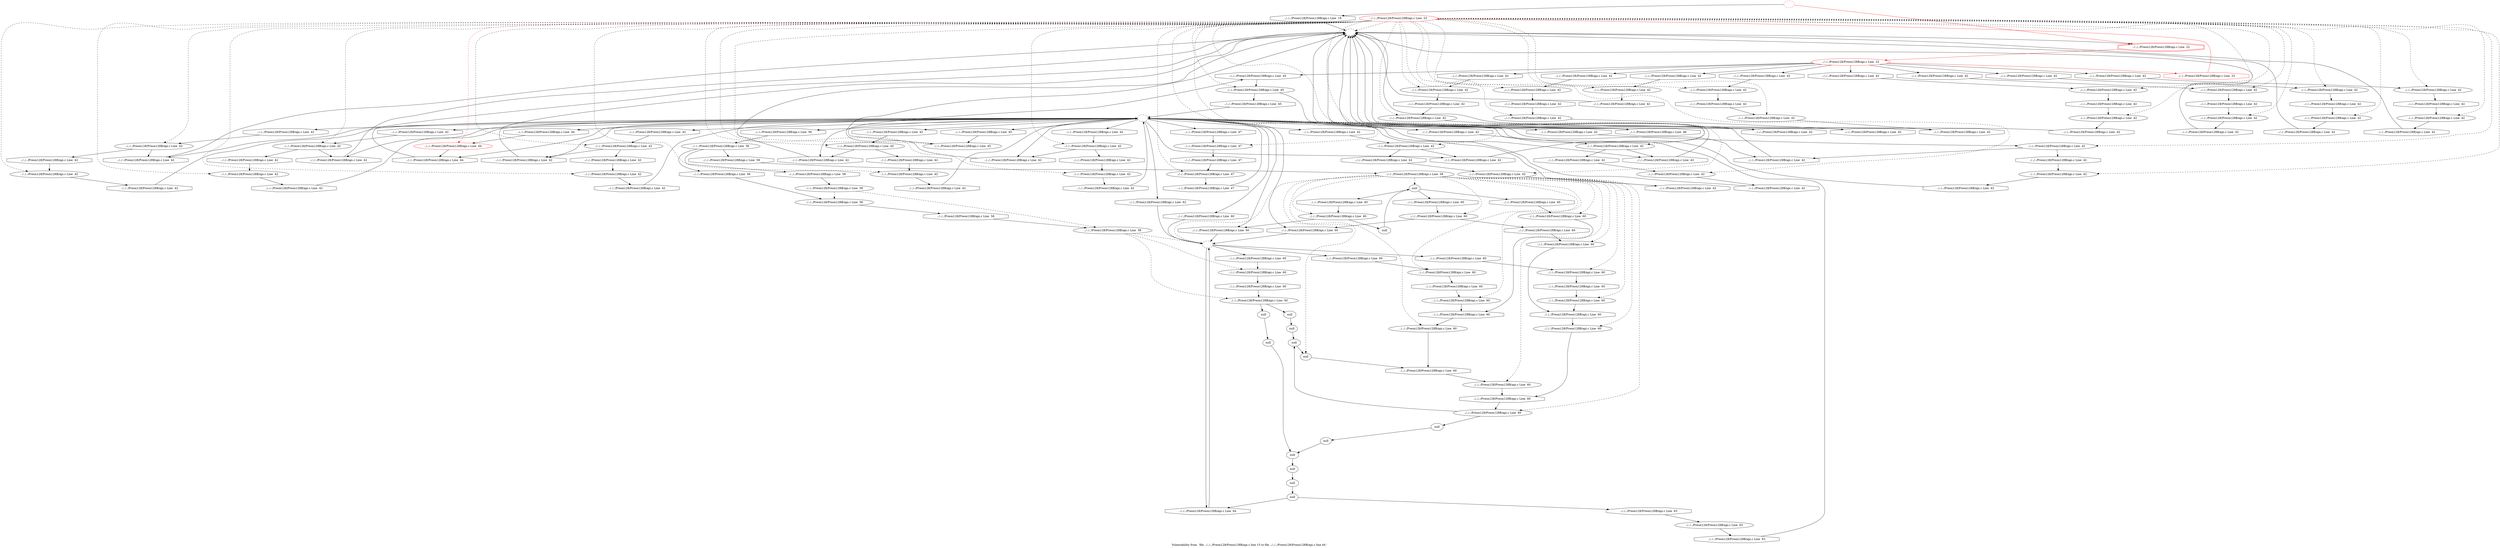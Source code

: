 digraph "Vulnerability from 'file ../../../Preon128/Preon128B/api.c line 15 to file ../../../Preon128/Preon128B/api.c line 44 '  "{
label="Vulnerability from  'file ../../../Preon128/Preon128B/api.c line 15 to file ../../../Preon128/Preon128B/api.c line 44 ' ";
node_1834[shape=ellipse,style=solid,label="../../../Preon128/Preon128B/api.c Line  23", color=red]
node_1829[shape=ellipse,style=dashed,label=""]
"node_1834"->"node_1829" [style=dashed]
node_1926[shape=ellipse,style=solid,label="../../../Preon128/Preon128B/api.c Line  45"]
"node_1834"->"node_1926" [style=dashed]
node_1869[shape=ellipse,style=solid,label="../../../Preon128/Preon128B/api.c Line  42"]
"node_1834"->"node_1869" [style=dashed]
node_1856[shape=ellipse,style=solid,label="../../../Preon128/Preon128B/api.c Line  42"]
"node_1834"->"node_1856" [style=dashed]
node_1883[shape=ellipse,style=solid,label="../../../Preon128/Preon128B/api.c Line  42"]
"node_1834"->"node_1883" [style=dashed]
node_1885[shape=ellipse,style=solid,label="../../../Preon128/Preon128B/api.c Line  42"]
"node_1834"->"node_1885" [style=dashed]
node_1918[shape=ellipse,style=solid,label="../../../Preon128/Preon128B/api.c Line  42"]
"node_1834"->"node_1918" [style=dashed]
node_1867[shape=ellipse,style=solid,label="../../../Preon128/Preon128B/api.c Line  42"]
"node_1834"->"node_1867" [style=dashed]
node_1890[shape=ellipse,style=solid,label="../../../Preon128/Preon128B/api.c Line  42"]
"node_1834"->"node_1890" [style=dashed]
node_1892[shape=ellipse,style=solid,label="../../../Preon128/Preon128B/api.c Line  42"]
"node_1834"->"node_1892" [style=dashed]
node_1860[shape=ellipse,style=solid,label="../../../Preon128/Preon128B/api.c Line  42"]
"node_1834"->"node_1860" [style=dashed]
node_1894[shape=ellipse,style=solid,label="../../../Preon128/Preon128B/api.c Line  42"]
"node_1834"->"node_1894" [style=dashed]
node_1896[shape=ellipse,style=solid,label="../../../Preon128/Preon128B/api.c Line  42"]
"node_1834"->"node_1896" [style=dashed]
node_1862[shape=ellipse,style=solid,label="../../../Preon128/Preon128B/api.c Line  42"]
"node_1834"->"node_1862" [style=dashed]
node_1923[shape=ellipse,style=solid,label="../../../Preon128/Preon128B/api.c Line  44", color=red]
"node_1834"->"node_1923" [color=red, style=dashed]
node_1916[shape=ellipse,style=solid,label="../../../Preon128/Preon128B/api.c Line  42"]
"node_1834"->"node_1916" [style=dashed]
node_1881[shape=ellipse,style=solid,label="../../../Preon128/Preon128B/api.c Line  42"]
"node_1834"->"node_1881" [style=dashed]
node_1840[shape=ellipse,style=solid,label="../../../Preon128/Preon128B/api.c Line  42"]
"node_1834"->"node_1840" [style=dashed]
node_1901[shape=ellipse,style=solid,label="../../../Preon128/Preon128B/api.c Line  42"]
"node_1834"->"node_1901" [style=dashed]
node_1903[shape=ellipse,style=solid,label="../../../Preon128/Preon128B/api.c Line  42"]
"node_1834"->"node_1903" [style=dashed]
node_1905[shape=ellipse,style=solid,label="../../../Preon128/Preon128B/api.c Line  42"]
"node_1834"->"node_1905" [style=dashed]
node_1838[shape=ellipse,style=solid,label="../../../Preon128/Preon128B/api.c Line  42"]
"node_1834"->"node_1838" [style=dashed]
node_1874[shape=ellipse,style=solid,label="../../../Preon128/Preon128B/api.c Line  42"]
"node_1834"->"node_1874" [style=dashed]
node_1836[shape=ellipse,style=solid,label="../../../Preon128/Preon128B/api.c Line  42"]
"node_1834"->"node_1836" [style=dashed]
node_1858[shape=ellipse,style=solid,label="../../../Preon128/Preon128B/api.c Line  42"]
"node_1834"->"node_1858" [style=dashed]
node_1928[shape=ellipse,style=solid,label="../../../Preon128/Preon128B/api.c Line  45"]
"node_1834"->"node_1928" [style=dashed]
node_1849[shape=ellipse,style=solid,label="../../../Preon128/Preon128B/api.c Line  42"]
"node_1834"->"node_1849" [style=dashed]
node_1932[shape=ellipse,style=solid,label="../../../Preon128/Preon128B/api.c Line  47"]
"node_1834"->"node_1932" [style=dashed]
node_1872[shape=ellipse,style=solid,label="../../../Preon128/Preon128B/api.c Line  42"]
"node_1834"->"node_1872" [style=dashed]
node_1907[shape=ellipse,style=solid,label="../../../Preon128/Preon128B/api.c Line  42"]
"node_1834"->"node_1907" [style=dashed]
node_1847[shape=ellipse,style=solid,label="../../../Preon128/Preon128B/api.c Line  42"]
"node_1834"->"node_1847" [style=dashed]
node_1879[shape=ellipse,style=solid,label="../../../Preon128/Preon128B/api.c Line  42"]
"node_1834"->"node_1879" [style=dashed]
node_1934[shape=ellipse,style=solid,label="../../../Preon128/Preon128B/api.c Line  47"]
"node_1834"->"node_1934" [style=dashed]
node_1845[shape=ellipse,style=solid,label="../../../Preon128/Preon128B/api.c Line  42"]
"node_1834"->"node_1845" [style=dashed]
node_1914[shape=ellipse,style=solid,label="../../../Preon128/Preon128B/api.c Line  42"]
"node_1834"->"node_1914" [style=dashed]
node_1912[shape=ellipse,style=solid,label="../../../Preon128/Preon128B/api.c Line  42"]
"node_1834"->"node_1912" [style=dashed]
node_1851[shape=ellipse,style=solid,label="../../../Preon128/Preon128B/api.c Line  42"]
"node_1834"->"node_1851" [style=dashed]
node_1833[shape=doubleoctagon,style=solid,label="../../../Preon128/Preon128B/api.c Line  22", color=red]
node_1832[shape=ellipse,style=solid,label="../../../Preon128/Preon128B/api.c Line  22", color=red]
"node_1833"->"node_1832" [color=red]
node_1868[shape=octagon,style=solid,label="../../../Preon128/Preon128B/api.c Line  42"]
"node_1832"->"node_1868"
node_1891[shape=octagon,style=solid,label="../../../Preon128/Preon128B/api.c Line  42"]
"node_1832"->"node_1891"
node_1835[shape=octagon,style=solid,label="../../../Preon128/Preon128B/api.c Line  23", color=red]
"node_1832"->"node_1835" [color=red]
node_1880[shape=octagon,style=solid,label="../../../Preon128/Preon128B/api.c Line  42"]
"node_1832"->"node_1880"
node_1902[shape=octagon,style=solid,label="../../../Preon128/Preon128B/api.c Line  42"]
"node_1832"->"node_1902"
node_1857[shape=octagon,style=solid,label="../../../Preon128/Preon128B/api.c Line  42"]
"node_1832"->"node_1857"
node_1837[shape=octagon,style=solid,label="../../../Preon128/Preon128B/api.c Line  42"]
"node_1832"->"node_1837"
node_1929[shape=octagon,style=solid,label="../../../Preon128/Preon128B/api.c Line  45"]
"node_1832"->"node_1929"
node_1846[shape=octagon,style=solid,label="../../../Preon128/Preon128B/api.c Line  42"]
"node_1832"->"node_1846"
node_1913[shape=octagon,style=solid,label="../../../Preon128/Preon128B/api.c Line  42"]
"node_1832"->"node_1913"
node_1831[shape=ellipse,style=dashed,label="", color=red]
"node_1831"->"node_1833" [color=red]
node_1830[shape=octagon,style=solid,label="../../../Preon128/Preon128B/api.c Line  19"]
"node_1831"->"node_1830"
"node_1830"->"node_1829"
"node_1829"->"node_1833"
node_1828[shape=ellipse,style=dashed,label=""]
node_1927[shape=octagon,style=solid,label="../../../Preon128/Preon128B/api.c Line  45"]
"node_1828"->"node_1927"
node_1924[shape=octagon,style=solid,label="../../../Preon128/Preon128B/api.c Line  44"]
"node_1828"->"node_1924"
node_1925[shape=octagon,style=solid,label="../../../Preon128/Preon128B/api.c Line  44"]
"node_1828"->"node_1925"
node_1884[shape=octagon,style=solid,label="../../../Preon128/Preon128B/api.c Line  42"]
"node_1828"->"node_1884"
node_1992[shape=octagon,style=solid,label="../../../Preon128/Preon128B/api.c Line  62"]
"node_1828"->"node_1992"
node_1865[shape=octagon,style=solid,label="../../../Preon128/Preon128B/api.c Line  42"]
"node_1828"->"node_1865"
node_1888[shape=octagon,style=solid,label="../../../Preon128/Preon128B/api.c Line  42"]
"node_1828"->"node_1888"
node_1877[shape=octagon,style=solid,label="../../../Preon128/Preon128B/api.c Line  42"]
"node_1828"->"node_1877"
node_1895[shape=octagon,style=solid,label="../../../Preon128/Preon128B/api.c Line  42"]
"node_1828"->"node_1895"
node_1899[shape=octagon,style=solid,label="../../../Preon128/Preon128B/api.c Line  42"]
"node_1828"->"node_1899"
node_1917[shape=octagon,style=solid,label="../../../Preon128/Preon128B/api.c Line  42"]
"node_1828"->"node_1917"
node_1861[shape=octagon,style=solid,label="../../../Preon128/Preon128B/api.c Line  42"]
"node_1828"->"node_1861"
node_1839[shape=octagon,style=solid,label="../../../Preon128/Preon128B/api.c Line  42"]
"node_1828"->"node_1839"
node_1854[shape=octagon,style=solid,label="../../../Preon128/Preon128B/api.c Line  42"]
"node_1828"->"node_1854"
node_1921[shape=octagon,style=solid,label="../../../Preon128/Preon128B/api.c Line  42"]
"node_1828"->"node_1921"
node_1843[shape=octagon,style=solid,label="../../../Preon128/Preon128B/api.c Line  42"]
"node_1828"->"node_1843"
node_1966[shape=octagon,style=solid,label="../../../Preon128/Preon128B/api.c Line  60"]
"node_1828"->"node_1966"
node_1850[shape=octagon,style=solid,label="../../../Preon128/Preon128B/api.c Line  42"]
"node_1828"->"node_1850"
node_1931[shape=octagon,style=solid,label="../../../Preon128/Preon128B/api.c Line  46"]
"node_1828"->"node_1931"
node_1933[shape=octagon,style=solid,label="../../../Preon128/Preon128B/api.c Line  47"]
"node_1828"->"node_1933"
node_1906[shape=octagon,style=solid,label="../../../Preon128/Preon128B/api.c Line  42"]
"node_1828"->"node_1906"
node_1983[shape=octagon,style=solid,label="../../../Preon128/Preon128B/api.c Line  60"]
"node_1828"->"node_1983"
node_1910[shape=octagon,style=solid,label="../../../Preon128/Preon128B/api.c Line  42"]
"node_1828"->"node_1910"
node_1937[shape=octagon,style=solid,label="../../../Preon128/Preon128B/api.c Line  56"]
"node_1828"->"node_1937"
node_1945[shape=octagon,style=solid,label="../../../Preon128/Preon128B/api.c Line  60"]
"node_1828"->"node_1945"
node_1873[shape=octagon,style=solid,label="../../../Preon128/Preon128B/api.c Line  42"]
"node_1828"->"node_1873"
"node_1926"->"node_1929"
"node_1927"->"node_1926"
"node_1868"->"node_1867"
node_1878[shape=octagon,style=solid,label="../../../Preon128/Preon128B/api.c Line  42"]
"node_1869"->"node_1878"
node_1954[shape=ellipse,style=solid,label="../../../Preon128/Preon128B/api.c Line  58"]
node_1960[shape=ellipse,style=solid,label="../../../Preon128/Preon128B/api.c Line  60"]
"node_1954"->"node_1960" [style=dashed]
node_1969[shape=ellipse,style=solid,label="null"]
"node_1954"->"node_1969" [style=dashed]
node_1962[shape=ellipse,style=solid,label="../../../Preon128/Preon128B/api.c Line  60"]
"node_1954"->"node_1962" [style=dashed]
node_1964[shape=ellipse,style=solid,label="../../../Preon128/Preon128B/api.c Line  60"]
"node_1954"->"node_1964" [style=dashed]
node_1971[shape=ellipse,style=solid,label="../../../Preon128/Preon128B/api.c Line  60"]
"node_1954"->"node_1971" [style=dashed]
node_1973[shape=ellipse,style=solid,label="../../../Preon128/Preon128B/api.c Line  60"]
"node_1954"->"node_1973" [style=dashed]
node_1975[shape=ellipse,style=solid,label="../../../Preon128/Preon128B/api.c Line  60"]
"node_1954"->"node_1975" [style=dashed]
node_1977[shape=ellipse,style=solid,label="../../../Preon128/Preon128B/api.c Line  60"]
"node_1954"->"node_1977" [style=dashed]
node_1979[shape=ellipse,style=solid,label="../../../Preon128/Preon128B/api.c Line  60"]
"node_1954"->"node_1979" [style=dashed]
node_1967[shape=ellipse,style=solid,label="../../../Preon128/Preon128B/api.c Line  60"]
"node_1954"->"node_1967" [style=dashed]
node_1981[shape=ellipse,style=solid,label="../../../Preon128/Preon128B/api.c Line  60"]
"node_1954"->"node_1981" [style=dashed]
node_1984[shape=ellipse,style=solid,label="../../../Preon128/Preon128B/api.c Line  60"]
"node_1954"->"node_1984" [style=dashed]
node_1958[shape=ellipse,style=solid,label="../../../Preon128/Preon128B/api.c Line  60"]
"node_1954"->"node_1958" [style=dashed]
node_1944[shape=ellipse,style=dashed,label=""]
"node_1954"->"node_1944" [style=dashed]
node_1986[shape=ellipse,style=solid,label="null"]
"node_1954"->"node_1986" [style=dashed]
node_1955[shape=octagon,style=solid,label="../../../Preon128/Preon128B/api.c Line  58"]
"node_1955"->"node_1954"
node_1859[shape=octagon,style=solid,label="../../../Preon128/Preon128B/api.c Line  42"]
"node_1856"->"node_1859"
"node_1924"->"node_1923"
"node_1925"->"node_1829"
node_1882[shape=octagon,style=solid,label="../../../Preon128/Preon128B/api.c Line  42"]
"node_1882"->"node_1881"
node_1886[shape=octagon,style=solid,label="../../../Preon128/Preon128B/api.c Line  42"]
"node_1883"->"node_1886"
"node_1883"->"node_1888"
"node_1884"->"node_1883"
node_1887[shape=octagon,style=solid,label="../../../Preon128/Preon128B/api.c Line  42"]
"node_1885"->"node_1887"
"node_1886"->"node_1885"
"node_1887"->"node_1828"
"node_1992"->"node_1944"
node_1993[shape=ellipse,style=solid,label="../../../Preon128/Preon128B/api.c Line  63"]
node_1995[shape=octagon,style=solid,label="../../../Preon128/Preon128B/api.c Line  63"]
"node_1993"->"node_1995"
node_1994[shape=octagon,style=solid,label="../../../Preon128/Preon128B/api.c Line  63"]
"node_1994"->"node_1993"
node_1959[shape=octagon,style=solid,label="../../../Preon128/Preon128B/api.c Line  60"]
"node_1960"->"node_1959"
node_1961[shape=octagon,style=solid,label="../../../Preon128/Preon128B/api.c Line  60"]
"node_1961"->"node_1960"
node_1855[shape=octagon,style=solid,label="../../../Preon128/Preon128B/api.c Line  42"]
"node_1855"->"node_1829"
node_1920[shape=octagon,style=solid,label="../../../Preon128/Preon128B/api.c Line  42"]
"node_1918"->"node_1920"
node_1919[shape=octagon,style=solid,label="../../../Preon128/Preon128B/api.c Line  42"]
"node_1919"->"node_1918"
node_1946[shape=ellipse,style=solid,label="../../../Preon128/Preon128B/api.c Line  60"]
node_1949[shape=octagon,style=solid,label="../../../Preon128/Preon128B/api.c Line  60"]
"node_1946"->"node_1949"
node_1947[shape=octagon,style=solid,label="../../../Preon128/Preon128B/api.c Line  60"]
"node_1947"->"node_1946"
node_1968[shape=octagon,style=solid,label="../../../Preon128/Preon128B/api.c Line  60"]
"node_1968"->"node_1967"
"node_1969"->"node_1968"
node_1974[shape=octagon,style=solid,label="../../../Preon128/Preon128B/api.c Line  60"]
"node_1969"->"node_1974"
node_1985[shape=octagon,style=solid,label="../../../Preon128/Preon128B/api.c Line  60"]
"node_1969"->"node_1985"
node_1970[shape=octagon,style=solid,label="null"]
"node_1970"->"node_1969"
"node_1865"->"node_1829"
"node_1888"->"node_1829"
node_1889[shape=octagon,style=solid,label="../../../Preon128/Preon128B/api.c Line  42"]
"node_1889"->"node_1829"
node_1870[shape=octagon,style=solid,label="../../../Preon128/Preon128B/api.c Line  42"]
"node_1867"->"node_1870"
node_1864[shape=octagon,style=solid,label="../../../Preon128/Preon128B/api.c Line  42"]
"node_1864"->"node_1828"
node_1893[shape=octagon,style=solid,label="../../../Preon128/Preon128B/api.c Line  42"]
"node_1890"->"node_1893"
"node_1891"->"node_1890"
node_1900[shape=octagon,style=solid,label="../../../Preon128/Preon128B/api.c Line  42"]
"node_1892"->"node_1900"
"node_1893"->"node_1892"
"node_1860"->"node_1865"
node_1863[shape=octagon,style=solid,label="../../../Preon128/Preon128B/api.c Line  42"]
"node_1860"->"node_1863"
node_1875[shape=octagon,style=solid,label="../../../Preon128/Preon128B/api.c Line  42"]
"node_1875"->"node_1874"
"node_1877"->"node_1829"
"node_1863"->"node_1862"
node_1897[shape=octagon,style=solid,label="../../../Preon128/Preon128B/api.c Line  42"]
"node_1894"->"node_1897"
"node_1894"->"node_1899"
"node_1895"->"node_1894"
node_1956[shape=ellipse,style=solid,label="null"]
node_1989[shape=octagon,style=solid,label="null"]
"node_1956"->"node_1989"
node_1957[shape=octagon,style=solid,label="null"]
"node_1957"->"node_1956"
node_1898[shape=octagon,style=solid,label="../../../Preon128/Preon128B/api.c Line  42"]
"node_1896"->"node_1898"
"node_1897"->"node_1896"
"node_1862"->"node_1864"
"node_1898"->"node_1828"
"node_1899"->"node_1829"
node_1922[shape=octagon,style=solid,label="../../../Preon128/Preon128B/api.c Line  42"]
"node_1922"->"node_1829"
"node_1923"->"node_1925"
"node_1916"->"node_1919"
"node_1916"->"node_1921"
"node_1917"->"node_1916"
node_1852[shape=octagon,style=solid,label="../../../Preon128/Preon128B/api.c Line  42"]
"node_1852"->"node_1851"
"node_1835"->"node_1834" [color=red]
node_1842[shape=octagon,style=solid,label="../../../Preon128/Preon128B/api.c Line  42"]
"node_1842"->"node_1828"
node_1841[shape=octagon,style=solid,label="../../../Preon128/Preon128B/api.c Line  42"]
"node_1841"->"node_1840"
"node_1962"->"node_1961"
node_1963[shape=octagon,style=solid,label="../../../Preon128/Preon128B/api.c Line  60"]
"node_1963"->"node_1962"
"node_1964"->"node_1963"
node_1965[shape=octagon,style=solid,label="../../../Preon128/Preon128B/api.c Line  60"]
"node_1965"->"node_1964"
"node_1861"->"node_1860"
node_1948[shape=ellipse,style=solid,label="../../../Preon128/Preon128B/api.c Line  60"]
node_1951[shape=octagon,style=solid,label="null"]
"node_1948"->"node_1951"
node_1953[shape=octagon,style=solid,label="null"]
"node_1948"->"node_1953"
"node_1949"->"node_1948"
"node_1880"->"node_1879"
"node_1881"->"node_1889"
"node_1870"->"node_1869"
"node_1840"->"node_1842"
"node_1839"->"node_1838"
node_1938[shape=ellipse,style=solid,label="../../../Preon128/Preon128B/api.c Line  58"]
node_1940[shape=ellipse,style=solid,label="../../../Preon128/Preon128B/api.c Line  58"]
"node_1938"->"node_1940" [style=dashed]
node_1942[shape=ellipse,style=solid,label="../../../Preon128/Preon128B/api.c Line  58"]
"node_1938"->"node_1942" [style=dashed]
node_1939[shape=octagon,style=solid,label="../../../Preon128/Preon128B/api.c Line  58"]
"node_1939"->"node_1938"
"node_1900"->"node_1829"
node_1904[shape=octagon,style=solid,label="../../../Preon128/Preon128B/api.c Line  42"]
"node_1901"->"node_1904"
"node_1971"->"node_1961"
node_1972[shape=octagon,style=solid,label="../../../Preon128/Preon128B/api.c Line  60"]
"node_1972"->"node_1971"
"node_1973"->"node_1972"
"node_1973"->"node_1983"
"node_1878"->"node_1829"
"node_1974"->"node_1973"
"node_1975"->"node_1959"
node_1976[shape=octagon,style=solid,label="../../../Preon128/Preon128B/api.c Line  60"]
"node_1976"->"node_1975"
"node_1902"->"node_1901"
node_1911[shape=octagon,style=solid,label="../../../Preon128/Preon128B/api.c Line  42"]
"node_1903"->"node_1911"
"node_1854"->"node_1829"
"node_1920"->"node_1828"
"node_1921"->"node_1829"
"node_1857"->"node_1856"
"node_1904"->"node_1903"
node_1908[shape=octagon,style=solid,label="../../../Preon128/Preon128B/api.c Line  42"]
"node_1905"->"node_1908"
"node_1905"->"node_1910"
node_1943[shape=octagon,style=solid,label="../../../Preon128/Preon128B/api.c Line  58"]
"node_1940"->"node_1943"
node_1941[shape=octagon,style=solid,label="../../../Preon128/Preon128B/api.c Line  58"]
"node_1941"->"node_1940"
"node_1838"->"node_1841"
"node_1838"->"node_1843"
node_1876[shape=octagon,style=solid,label="../../../Preon128/Preon128B/api.c Line  42"]
"node_1874"->"node_1876"
node_1950[shape=ellipse,style=solid,label="null"]
"node_1950"->"node_1989"
"node_1951"->"node_1950"
node_1871[shape=octagon,style=solid,label="../../../Preon128/Preon128B/api.c Line  47"]
"node_1871"->"node_1828"
node_1988[shape=ellipse,style=solid,label="null"]
"node_1989"->"node_1988"
node_1990[shape=ellipse,style=solid,label="null"]
"node_1990"->"node_1994"
node_1996[shape=octagon,style=solid,label="../../../Preon128/Preon128B/api.c Line  64"]
"node_1990"->"node_1996"
node_1991[shape=octagon,style=solid,label="null"]
"node_1991"->"node_1990"
"node_1837"->"node_1836"
"node_1977"->"node_1976"
node_1978[shape=octagon,style=solid,label="../../../Preon128/Preon128B/api.c Line  60"]
"node_1978"->"node_1977"
"node_1979"->"node_1978"
node_1844[shape=octagon,style=solid,label="../../../Preon128/Preon128B/api.c Line  42"]
"node_1836"->"node_1844"
"node_1843"->"node_1829"
node_1866[shape=octagon,style=solid,label="../../../Preon128/Preon128B/api.c Line  42"]
"node_1858"->"node_1866"
"node_1966"->"node_1944"
"node_1967"->"node_1970"
"node_1967"->"node_1966"
node_1980[shape=octagon,style=solid,label="../../../Preon128/Preon128B/api.c Line  60"]
"node_1980"->"node_1979"
"node_1981"->"node_1980"
node_1982[shape=octagon,style=solid,label="../../../Preon128/Preon128B/api.c Line  60"]
"node_1982"->"node_1981"
node_1930[shape=octagon,style=solid,label="../../../Preon128/Preon128B/api.c Line  45"]
"node_1928"->"node_1930"
"node_1928"->"node_1931"
"node_1929"->"node_1928"
"node_1850"->"node_1849"
"node_1930"->"node_1828"
"node_1931"->"node_1829"
"node_1849"->"node_1852"
"node_1849"->"node_1854"
"node_1866"->"node_1829"
node_1935[shape=octagon,style=solid,label="../../../Preon128/Preon128B/api.c Line  47"]
"node_1932"->"node_1935"
"node_1933"->"node_1932"
"node_1872"->"node_1875"
"node_1872"->"node_1877"
node_1848[shape=octagon,style=solid,label="../../../Preon128/Preon128B/api.c Line  42"]
"node_1848"->"node_1847"
"node_1906"->"node_1905"
node_1909[shape=octagon,style=solid,label="../../../Preon128/Preon128B/api.c Line  42"]
"node_1907"->"node_1909"
"node_1847"->"node_1855"
"node_1983"->"node_1944"
"node_1984"->"node_1978"
"node_1985"->"node_1984"
"node_1879"->"node_1882"
"node_1908"->"node_1907"
"node_1909"->"node_1828"
"node_1846"->"node_1845"
"node_1934"->"node_1871"
"node_1935"->"node_1934"
node_1952[shape=ellipse,style=solid,label="null"]
node_1987[shape=octagon,style=solid,label="null"]
"node_1952"->"node_1987"
"node_1953"->"node_1952"
"node_1845"->"node_1848"
"node_1844"->"node_1829"
"node_1958"->"node_1957"
"node_1958"->"node_1987"
"node_1959"->"node_1958"
"node_1942"->"node_1946" [style=dashed]
"node_1942"->"node_1948" [style=dashed]
"node_1942"->"node_1944" [style=dashed]
"node_1943"->"node_1942"
"node_1910"->"node_1829"
"node_1911"->"node_1829"
node_1853[shape=octagon,style=solid,label="../../../Preon128/Preon128B/api.c Line  42"]
"node_1853"->"node_1828"
node_1936[shape=ellipse,style=solid,label="../../../Preon128/Preon128B/api.c Line  56"]
"node_1936"->"node_1955"
"node_1936"->"node_1939"
"node_1936"->"node_1941"
"node_1937"->"node_1936"
"node_1876"->"node_1828"
"node_1944"->"node_1947"
"node_1944"->"node_1965"
"node_1944"->"node_1982"
"node_1944"->"node_1996"
"node_1945"->"node_1944"
"node_1859"->"node_1858"
"node_1995"->"node_1828"
"node_1996"->"node_1944"
"node_1914"->"node_1922"
node_1915[shape=octagon,style=solid,label="../../../Preon128/Preon128B/api.c Line  42"]
"node_1915"->"node_1914"
"node_1986"->"node_1976"
"node_1987"->"node_1986"
"node_1988"->"node_1991"
"node_1873"->"node_1872"
"node_1912"->"node_1915"
"node_1913"->"node_1912"
"node_1851"->"node_1853"
}

